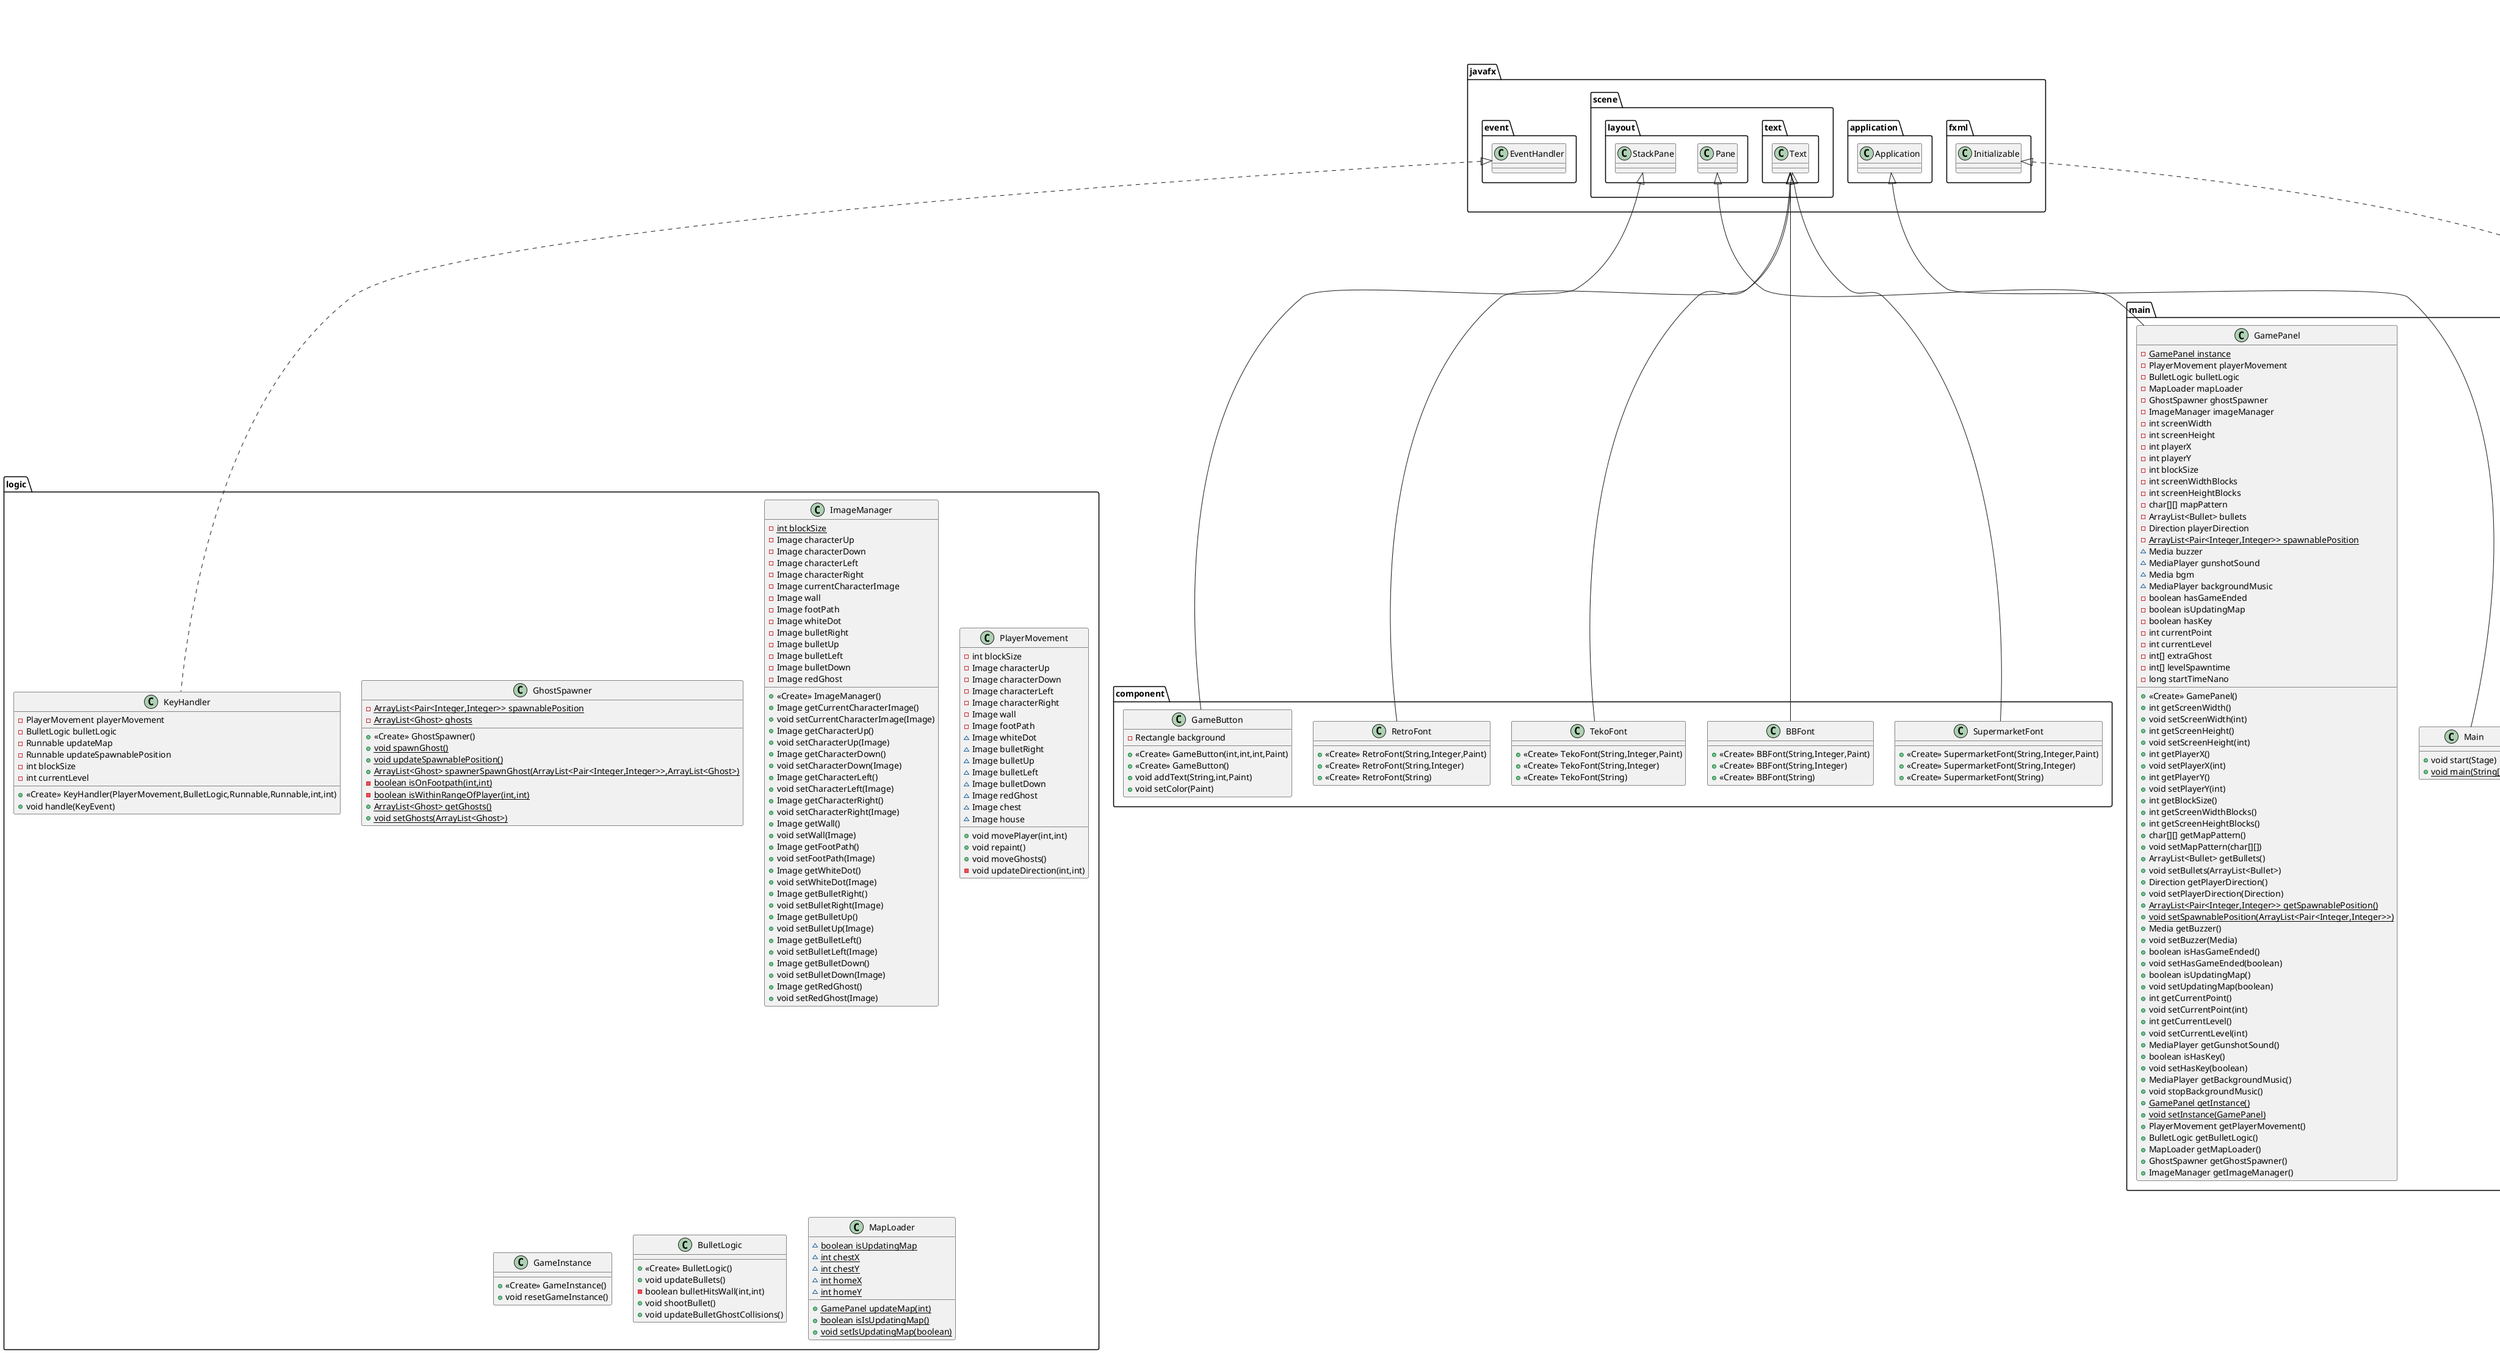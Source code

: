 @startuml
class map.level5 {
- {static} char[][] mapPattern
+ {static} char[][] getMapPattern()
+ {static} void setMapPattern(char[][])
}
class object.Bullet {
- int x
- int y
- Direction direction
+ <<Create>> Bullet(int,int,Direction)
+ void move(int)
+ int getX()
+ int getY()
+ Direction getDirection()
+ void setX(int)
+ void setY(int)
+ void setDirection(Direction)
}
class logic.GhostSpawner {
- {static} ArrayList<Pair<Integer,Integer>> spawnablePosition
- {static} ArrayList<Ghost> ghosts
+ <<Create>> GhostSpawner()
+ {static} void spawnGhost()
+ {static} void updateSpawnablePosition()
+ {static} ArrayList<Ghost> spawnerSpawnGhost(ArrayList<Pair<Integer,Integer>>,ArrayList<Ghost>)
- {static} boolean isOnFootpath(int,int)
- {static} boolean isWithinRangeOfPlayer(int,int)
+ {static} ArrayList<Ghost> getGhosts()
+ {static} void setGhosts(ArrayList<Ghost>)
}
class logic.ImageManager {
- {static} int blockSize
- Image characterUp
- Image characterDown
- Image characterLeft
- Image characterRight
- Image currentCharacterImage
- Image wall
- Image footPath
- Image whiteDot
- Image bulletRight
- Image bulletUp
- Image bulletLeft
- Image bulletDown
- Image redGhost
+ <<Create>> ImageManager()
+ Image getCurrentCharacterImage()
+ void setCurrentCharacterImage(Image)
+ Image getCharacterUp()
+ void setCharacterUp(Image)
+ Image getCharacterDown()
+ void setCharacterDown(Image)
+ Image getCharacterLeft()
+ void setCharacterLeft(Image)
+ Image getCharacterRight()
+ void setCharacterRight(Image)
+ Image getWall()
+ void setWall(Image)
+ Image getFootPath()
+ void setFootPath(Image)
+ Image getWhiteDot()
+ void setWhiteDot(Image)
+ Image getBulletRight()
+ void setBulletRight(Image)
+ Image getBulletUp()
+ void setBulletUp(Image)
+ Image getBulletLeft()
+ void setBulletLeft(Image)
+ Image getBulletDown()
+ void setBulletDown(Image)
+ Image getRedGhost()
+ void setRedGhost(Image)
}
class logic.KeyHandler {
- PlayerMovement playerMovement
- BulletLogic bulletLogic
- Runnable updateMap
- Runnable updateSpawnablePosition
- int blockSize
- int currentLevel
+ <<Create>> KeyHandler(PlayerMovement,BulletLogic,Runnable,Runnable,int,int)
+ void handle(KeyEvent)
}
class component.SupermarketFont {
+ <<Create>> SupermarketFont(String,Integer,Paint)
+ <<Create>> SupermarketFont(String,Integer)
+ <<Create>> SupermarketFont(String)
}
class main.Player {
- int playerX
- int playerY
+ int getPlayerX()
+ void setPlayerX(int)
+ int getPlayerY()
+ void setPlayerY(int)
}
class map.level2 {
- {static} char[][] mapPattern
+ {static} char[][] getMapPattern()
+ {static} void setMapPattern(char[][])
}
class ghost.TankGhost {
}
class component.BBFont {
+ <<Create>> BBFont(String,Integer,Paint)
+ <<Create>> BBFont(String,Integer)
+ <<Create>> BBFont(String)
}
class map.level3 {
- {static} char[][] mapPattern
+ {static} char[][] getMapPattern()
+ {static} void setMapPattern(char[][])
}
class component.TekoFont {
+ <<Create>> TekoFont(String,Integer,Paint)
+ <<Create>> TekoFont(String,Integer)
+ <<Create>> TekoFont(String)
}
class main.Main {
+ void start(Stage)
+ {static} void main(String[])
}
class main.GamePanel {
- {static} GamePanel instance
- PlayerMovement playerMovement
- BulletLogic bulletLogic
- MapLoader mapLoader
- GhostSpawner ghostSpawner
- ImageManager imageManager
- int screenWidth
- int screenHeight
- int playerX
- int playerY
- int blockSize
- int screenWidthBlocks
- int screenHeightBlocks
- char[][] mapPattern
- ArrayList<Bullet> bullets
- Direction playerDirection
- {static} ArrayList<Pair<Integer,Integer>> spawnablePosition
~ Media buzzer
~ MediaPlayer gunshotSound
~ Media bgm
~ MediaPlayer backgroundMusic
- boolean hasGameEnded
- boolean isUpdatingMap
- boolean hasKey
- int currentPoint
- int currentLevel
- int[] extraGhost
- int[] levelSpawntime
- long startTimeNano
+ <<Create>> GamePanel()
+ int getScreenWidth()
+ void setScreenWidth(int)
+ int getScreenHeight()
+ void setScreenHeight(int)
+ int getPlayerX()
+ void setPlayerX(int)
+ int getPlayerY()
+ void setPlayerY(int)
+ int getBlockSize()
+ int getScreenWidthBlocks()
+ int getScreenHeightBlocks()
+ char[][] getMapPattern()
+ void setMapPattern(char[][])
+ ArrayList<Bullet> getBullets()
+ void setBullets(ArrayList<Bullet>)
+ Direction getPlayerDirection()
+ void setPlayerDirection(Direction)
+ {static} ArrayList<Pair<Integer,Integer>> getSpawnablePosition()
+ {static} void setSpawnablePosition(ArrayList<Pair<Integer,Integer>>)
+ Media getBuzzer()
+ void setBuzzer(Media)
+ boolean isHasGameEnded()
+ void setHasGameEnded(boolean)
+ boolean isUpdatingMap()
+ void setUpdatingMap(boolean)
+ int getCurrentPoint()
+ void setCurrentPoint(int)
+ int getCurrentLevel()
+ void setCurrentLevel(int)
+ MediaPlayer getGunshotSound()
+ boolean isHasKey()
+ void setHasKey(boolean)
+ MediaPlayer getBackgroundMusic()
+ void stopBackgroundMusic()
+ {static} GamePanel getInstance()
+ {static} void setInstance(GamePanel)
+ PlayerMovement getPlayerMovement()
+ BulletLogic getBulletLogic()
+ MapLoader getMapLoader()
+ GhostSpawner getGhostSpawner()
+ ImageManager getImageManager()
}
class map.levelMap {
- {static} char[][] mapPattern
- {static} ArrayList<Pair<Integer,Integer>> pos
- {static} ArrayList<Pair<Integer,Integer>> updateEmptyPosition()
- {static} ArrayList<Pair<Integer,Integer>> getCurrentPosition()
+ {static} char[][] getMapPattern()
+ {static} void setMapPattern(char[][])
+ {static} ArrayList<Pair<Integer,Integer>> getPos()
+ {static} void setPos(ArrayList<Pair<Integer,Integer>>)
}
class logic.PlayerMovement {
- int blockSize
- Image characterUp
- Image characterDown
- Image characterLeft
- Image characterRight
- Image wall
- Image footPath
~ Image whiteDot
~ Image bulletRight
~ Image bulletUp
~ Image bulletLeft
~ Image bulletDown
~ Image redGhost
~ Image chest
~ Image house
+ void movePlayer(int,int)
+ void repaint()
+ void moveGhosts()
- void updateDirection(int,int)
}
class ghost.Ghost {
- int x
- int y
- int speed
- Direction ghostDirection
+ <<Create>> Ghost()
+ <<Create>> Ghost(Direction)
+ <<Create>> Ghost(int,int)
+ <<Create>> Ghost(int,int,int)
+ <<Create>> Ghost(int,int,int,Direction)
+ void move(char[][])
- boolean isValidMove(int,int,char[][])
- void changeDirection()
+ int getX()
+ void setX(int)
+ int getY()
+ void setY(int)
+ int getSpeed()
+ void setSpeed(int)
+ Direction getGhostDirection()
+ void setGhostDirection(Direction)
}
class logic.GameInstance {
+ <<Create>> GameInstance()
+ void resetGameInstance()
}
class ghost.BossGhost {
}
class logic.BulletLogic {
+ <<Create>> BulletLogic()
+ void updateBullets()
- boolean bulletHitsWall(int,int)
+ void shootBullet()
+ void updateBulletGhostCollisions()
}
class ghost.SpeedyGhost {
+ <<Create>> SpeedyGhost()
+ <<Create>> SpeedyGhost(int,int)
+ <<Create>> SpeedyGhost(int,int,int)
}
class component.RetroFont {
+ <<Create>> RetroFont(String,Integer,Paint)
+ <<Create>> RetroFont(String,Integer)
+ <<Create>> RetroFont(String)
}
enum object.Direction {
+  UP
+  DOWN
+  LEFT
+  RIGHT
}
class scene.HomeScreen {
- Stage stage
- {static} Scene scene
- {static} StackPane root
- VBox buttonContainer
- SupermarketFont title
- BBFont title2
- GameButton playButton
- GameButton tutorialButton
- GameButton creditButton
- GameButton quitButton
- boolean fullScreen
- Color buttonColor
+ <<Create>> HomeScreen(Stage)
- void componentSetup(GameInstance)
- void eventSetup(GameInstance)
- void stageSetup()
+ {static} StackPane getRoot()
+ {static} Scene getScene()
}
class map.level4 {
- {static} char[][] mapPattern
+ {static} char[][] getMapPattern()
+ {static} void setMapPattern(char[][])
}
class map.level1 {
- {static} char[][] mapPattern
+ {static} char[][] getMapPattern()
+ {static} void setMapPattern(char[][])
}
class logic.MapLoader {
~ {static} boolean isUpdatingMap
~ {static} int chestX
~ {static} int chestY
~ {static} int homeX
~ {static} int homeY
+ {static} GamePanel updateMap(int)
+ {static} boolean isIsUpdatingMap()
+ {static} void setIsUpdatingMap(boolean)
}
class scene.LoadingScreen {
- ImageView imageView
+ void initialize(URL,ResourceBundle)
}
class component.GameButton {
- Rectangle background
+ <<Create>> GameButton(int,int,int,Paint)
+ <<Create>> GameButton()
+ void addText(String,int,Paint)
+ void setColor(Paint)
}


map.levelMap <|-- map.level5
javafx.event.EventHandler <|.. logic.KeyHandler
javafx.scene.text.Text <|-- component.SupermarketFont
map.levelMap <|-- map.level2
ghost.Ghost <|-- ghost.TankGhost
javafx.scene.text.Text <|-- component.BBFont
map.levelMap <|-- map.level3
javafx.scene.text.Text <|-- component.TekoFont
javafx.application.Application <|-- main.Main
javafx.scene.layout.Pane <|-- main.GamePanel
ghost.Ghost <|-- ghost.BossGhost
ghost.Ghost <|-- ghost.SpeedyGhost
javafx.scene.text.Text <|-- component.RetroFont
map.levelMap <|-- map.level4
map.levelMap <|-- map.level1
javafx.fxml.Initializable <|.. scene.LoadingScreen
javafx.scene.layout.StackPane <|-- component.GameButton
@enduml
